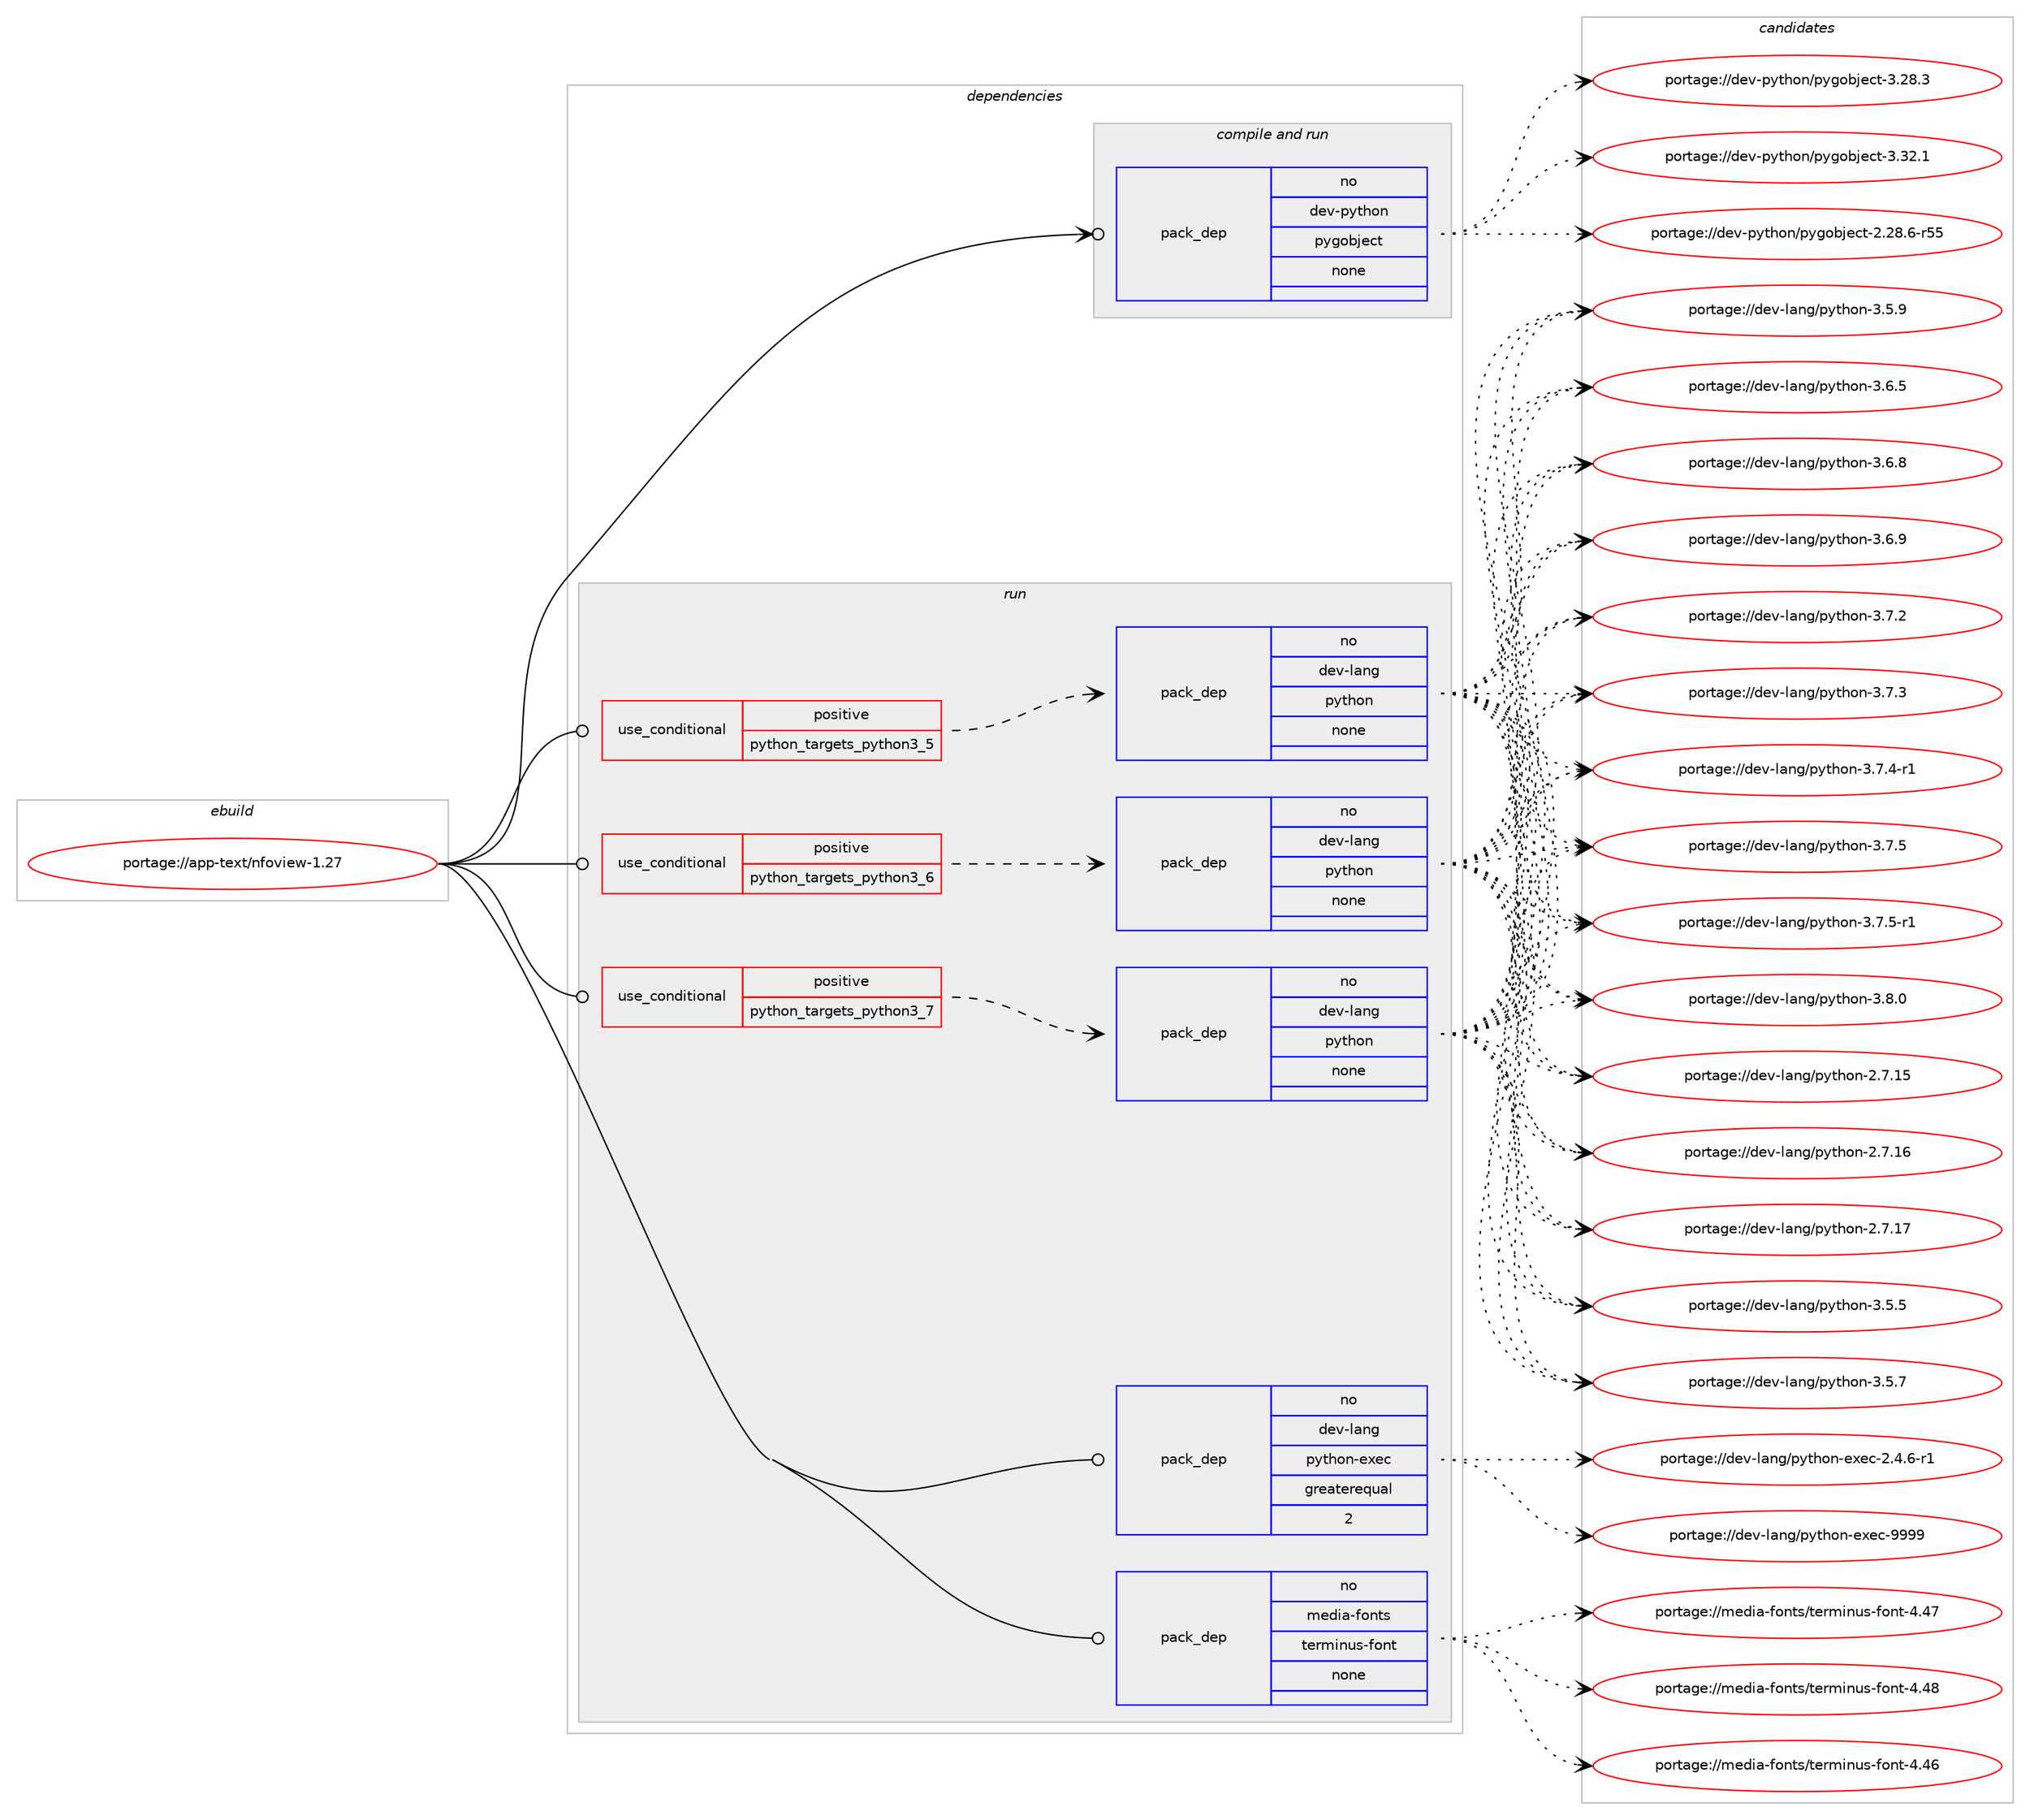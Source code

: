 digraph prolog {

# *************
# Graph options
# *************

newrank=true;
concentrate=true;
compound=true;
graph [rankdir=LR,fontname=Helvetica,fontsize=10,ranksep=1.5];#, ranksep=2.5, nodesep=0.2];
edge  [arrowhead=vee];
node  [fontname=Helvetica,fontsize=10];

# **********
# The ebuild
# **********

subgraph cluster_leftcol {
color=gray;
rank=same;
label=<<i>ebuild</i>>;
id [label="portage://app-text/nfoview-1.27", color=red, width=4, href="../app-text/nfoview-1.27.svg"];
}

# ****************
# The dependencies
# ****************

subgraph cluster_midcol {
color=gray;
label=<<i>dependencies</i>>;
subgraph cluster_compile {
fillcolor="#eeeeee";
style=filled;
label=<<i>compile</i>>;
}
subgraph cluster_compileandrun {
fillcolor="#eeeeee";
style=filled;
label=<<i>compile and run</i>>;
subgraph pack33774 {
dependency45605 [label=<<TABLE BORDER="0" CELLBORDER="1" CELLSPACING="0" CELLPADDING="4" WIDTH="220"><TR><TD ROWSPAN="6" CELLPADDING="30">pack_dep</TD></TR><TR><TD WIDTH="110">no</TD></TR><TR><TD>dev-python</TD></TR><TR><TD>pygobject</TD></TR><TR><TD>none</TD></TR><TR><TD></TD></TR></TABLE>>, shape=none, color=blue];
}
id:e -> dependency45605:w [weight=20,style="solid",arrowhead="odotvee"];
}
subgraph cluster_run {
fillcolor="#eeeeee";
style=filled;
label=<<i>run</i>>;
subgraph cond11042 {
dependency45606 [label=<<TABLE BORDER="0" CELLBORDER="1" CELLSPACING="0" CELLPADDING="4"><TR><TD ROWSPAN="3" CELLPADDING="10">use_conditional</TD></TR><TR><TD>positive</TD></TR><TR><TD>python_targets_python3_5</TD></TR></TABLE>>, shape=none, color=red];
subgraph pack33775 {
dependency45607 [label=<<TABLE BORDER="0" CELLBORDER="1" CELLSPACING="0" CELLPADDING="4" WIDTH="220"><TR><TD ROWSPAN="6" CELLPADDING="30">pack_dep</TD></TR><TR><TD WIDTH="110">no</TD></TR><TR><TD>dev-lang</TD></TR><TR><TD>python</TD></TR><TR><TD>none</TD></TR><TR><TD></TD></TR></TABLE>>, shape=none, color=blue];
}
dependency45606:e -> dependency45607:w [weight=20,style="dashed",arrowhead="vee"];
}
id:e -> dependency45606:w [weight=20,style="solid",arrowhead="odot"];
subgraph cond11043 {
dependency45608 [label=<<TABLE BORDER="0" CELLBORDER="1" CELLSPACING="0" CELLPADDING="4"><TR><TD ROWSPAN="3" CELLPADDING="10">use_conditional</TD></TR><TR><TD>positive</TD></TR><TR><TD>python_targets_python3_6</TD></TR></TABLE>>, shape=none, color=red];
subgraph pack33776 {
dependency45609 [label=<<TABLE BORDER="0" CELLBORDER="1" CELLSPACING="0" CELLPADDING="4" WIDTH="220"><TR><TD ROWSPAN="6" CELLPADDING="30">pack_dep</TD></TR><TR><TD WIDTH="110">no</TD></TR><TR><TD>dev-lang</TD></TR><TR><TD>python</TD></TR><TR><TD>none</TD></TR><TR><TD></TD></TR></TABLE>>, shape=none, color=blue];
}
dependency45608:e -> dependency45609:w [weight=20,style="dashed",arrowhead="vee"];
}
id:e -> dependency45608:w [weight=20,style="solid",arrowhead="odot"];
subgraph cond11044 {
dependency45610 [label=<<TABLE BORDER="0" CELLBORDER="1" CELLSPACING="0" CELLPADDING="4"><TR><TD ROWSPAN="3" CELLPADDING="10">use_conditional</TD></TR><TR><TD>positive</TD></TR><TR><TD>python_targets_python3_7</TD></TR></TABLE>>, shape=none, color=red];
subgraph pack33777 {
dependency45611 [label=<<TABLE BORDER="0" CELLBORDER="1" CELLSPACING="0" CELLPADDING="4" WIDTH="220"><TR><TD ROWSPAN="6" CELLPADDING="30">pack_dep</TD></TR><TR><TD WIDTH="110">no</TD></TR><TR><TD>dev-lang</TD></TR><TR><TD>python</TD></TR><TR><TD>none</TD></TR><TR><TD></TD></TR></TABLE>>, shape=none, color=blue];
}
dependency45610:e -> dependency45611:w [weight=20,style="dashed",arrowhead="vee"];
}
id:e -> dependency45610:w [weight=20,style="solid",arrowhead="odot"];
subgraph pack33778 {
dependency45612 [label=<<TABLE BORDER="0" CELLBORDER="1" CELLSPACING="0" CELLPADDING="4" WIDTH="220"><TR><TD ROWSPAN="6" CELLPADDING="30">pack_dep</TD></TR><TR><TD WIDTH="110">no</TD></TR><TR><TD>dev-lang</TD></TR><TR><TD>python-exec</TD></TR><TR><TD>greaterequal</TD></TR><TR><TD>2</TD></TR></TABLE>>, shape=none, color=blue];
}
id:e -> dependency45612:w [weight=20,style="solid",arrowhead="odot"];
subgraph pack33779 {
dependency45613 [label=<<TABLE BORDER="0" CELLBORDER="1" CELLSPACING="0" CELLPADDING="4" WIDTH="220"><TR><TD ROWSPAN="6" CELLPADDING="30">pack_dep</TD></TR><TR><TD WIDTH="110">no</TD></TR><TR><TD>media-fonts</TD></TR><TR><TD>terminus-font</TD></TR><TR><TD>none</TD></TR><TR><TD></TD></TR></TABLE>>, shape=none, color=blue];
}
id:e -> dependency45613:w [weight=20,style="solid",arrowhead="odot"];
}
}

# **************
# The candidates
# **************

subgraph cluster_choices {
rank=same;
color=gray;
label=<<i>candidates</i>>;

subgraph choice33774 {
color=black;
nodesep=1;
choiceportage1001011184511212111610411111047112121103111981061019911645504650564654451145353 [label="portage://dev-python/pygobject-2.28.6-r55", color=red, width=4,href="../dev-python/pygobject-2.28.6-r55.svg"];
choiceportage1001011184511212111610411111047112121103111981061019911645514650564651 [label="portage://dev-python/pygobject-3.28.3", color=red, width=4,href="../dev-python/pygobject-3.28.3.svg"];
choiceportage1001011184511212111610411111047112121103111981061019911645514651504649 [label="portage://dev-python/pygobject-3.32.1", color=red, width=4,href="../dev-python/pygobject-3.32.1.svg"];
dependency45605:e -> choiceportage1001011184511212111610411111047112121103111981061019911645504650564654451145353:w [style=dotted,weight="100"];
dependency45605:e -> choiceportage1001011184511212111610411111047112121103111981061019911645514650564651:w [style=dotted,weight="100"];
dependency45605:e -> choiceportage1001011184511212111610411111047112121103111981061019911645514651504649:w [style=dotted,weight="100"];
}
subgraph choice33775 {
color=black;
nodesep=1;
choiceportage10010111845108971101034711212111610411111045504655464953 [label="portage://dev-lang/python-2.7.15", color=red, width=4,href="../dev-lang/python-2.7.15.svg"];
choiceportage10010111845108971101034711212111610411111045504655464954 [label="portage://dev-lang/python-2.7.16", color=red, width=4,href="../dev-lang/python-2.7.16.svg"];
choiceportage10010111845108971101034711212111610411111045504655464955 [label="portage://dev-lang/python-2.7.17", color=red, width=4,href="../dev-lang/python-2.7.17.svg"];
choiceportage100101118451089711010347112121116104111110455146534653 [label="portage://dev-lang/python-3.5.5", color=red, width=4,href="../dev-lang/python-3.5.5.svg"];
choiceportage100101118451089711010347112121116104111110455146534655 [label="portage://dev-lang/python-3.5.7", color=red, width=4,href="../dev-lang/python-3.5.7.svg"];
choiceportage100101118451089711010347112121116104111110455146534657 [label="portage://dev-lang/python-3.5.9", color=red, width=4,href="../dev-lang/python-3.5.9.svg"];
choiceportage100101118451089711010347112121116104111110455146544653 [label="portage://dev-lang/python-3.6.5", color=red, width=4,href="../dev-lang/python-3.6.5.svg"];
choiceportage100101118451089711010347112121116104111110455146544656 [label="portage://dev-lang/python-3.6.8", color=red, width=4,href="../dev-lang/python-3.6.8.svg"];
choiceportage100101118451089711010347112121116104111110455146544657 [label="portage://dev-lang/python-3.6.9", color=red, width=4,href="../dev-lang/python-3.6.9.svg"];
choiceportage100101118451089711010347112121116104111110455146554650 [label="portage://dev-lang/python-3.7.2", color=red, width=4,href="../dev-lang/python-3.7.2.svg"];
choiceportage100101118451089711010347112121116104111110455146554651 [label="portage://dev-lang/python-3.7.3", color=red, width=4,href="../dev-lang/python-3.7.3.svg"];
choiceportage1001011184510897110103471121211161041111104551465546524511449 [label="portage://dev-lang/python-3.7.4-r1", color=red, width=4,href="../dev-lang/python-3.7.4-r1.svg"];
choiceportage100101118451089711010347112121116104111110455146554653 [label="portage://dev-lang/python-3.7.5", color=red, width=4,href="../dev-lang/python-3.7.5.svg"];
choiceportage1001011184510897110103471121211161041111104551465546534511449 [label="portage://dev-lang/python-3.7.5-r1", color=red, width=4,href="../dev-lang/python-3.7.5-r1.svg"];
choiceportage100101118451089711010347112121116104111110455146564648 [label="portage://dev-lang/python-3.8.0", color=red, width=4,href="../dev-lang/python-3.8.0.svg"];
dependency45607:e -> choiceportage10010111845108971101034711212111610411111045504655464953:w [style=dotted,weight="100"];
dependency45607:e -> choiceportage10010111845108971101034711212111610411111045504655464954:w [style=dotted,weight="100"];
dependency45607:e -> choiceportage10010111845108971101034711212111610411111045504655464955:w [style=dotted,weight="100"];
dependency45607:e -> choiceportage100101118451089711010347112121116104111110455146534653:w [style=dotted,weight="100"];
dependency45607:e -> choiceportage100101118451089711010347112121116104111110455146534655:w [style=dotted,weight="100"];
dependency45607:e -> choiceportage100101118451089711010347112121116104111110455146534657:w [style=dotted,weight="100"];
dependency45607:e -> choiceportage100101118451089711010347112121116104111110455146544653:w [style=dotted,weight="100"];
dependency45607:e -> choiceportage100101118451089711010347112121116104111110455146544656:w [style=dotted,weight="100"];
dependency45607:e -> choiceportage100101118451089711010347112121116104111110455146544657:w [style=dotted,weight="100"];
dependency45607:e -> choiceportage100101118451089711010347112121116104111110455146554650:w [style=dotted,weight="100"];
dependency45607:e -> choiceportage100101118451089711010347112121116104111110455146554651:w [style=dotted,weight="100"];
dependency45607:e -> choiceportage1001011184510897110103471121211161041111104551465546524511449:w [style=dotted,weight="100"];
dependency45607:e -> choiceportage100101118451089711010347112121116104111110455146554653:w [style=dotted,weight="100"];
dependency45607:e -> choiceportage1001011184510897110103471121211161041111104551465546534511449:w [style=dotted,weight="100"];
dependency45607:e -> choiceportage100101118451089711010347112121116104111110455146564648:w [style=dotted,weight="100"];
}
subgraph choice33776 {
color=black;
nodesep=1;
choiceportage10010111845108971101034711212111610411111045504655464953 [label="portage://dev-lang/python-2.7.15", color=red, width=4,href="../dev-lang/python-2.7.15.svg"];
choiceportage10010111845108971101034711212111610411111045504655464954 [label="portage://dev-lang/python-2.7.16", color=red, width=4,href="../dev-lang/python-2.7.16.svg"];
choiceportage10010111845108971101034711212111610411111045504655464955 [label="portage://dev-lang/python-2.7.17", color=red, width=4,href="../dev-lang/python-2.7.17.svg"];
choiceportage100101118451089711010347112121116104111110455146534653 [label="portage://dev-lang/python-3.5.5", color=red, width=4,href="../dev-lang/python-3.5.5.svg"];
choiceportage100101118451089711010347112121116104111110455146534655 [label="portage://dev-lang/python-3.5.7", color=red, width=4,href="../dev-lang/python-3.5.7.svg"];
choiceportage100101118451089711010347112121116104111110455146534657 [label="portage://dev-lang/python-3.5.9", color=red, width=4,href="../dev-lang/python-3.5.9.svg"];
choiceportage100101118451089711010347112121116104111110455146544653 [label="portage://dev-lang/python-3.6.5", color=red, width=4,href="../dev-lang/python-3.6.5.svg"];
choiceportage100101118451089711010347112121116104111110455146544656 [label="portage://dev-lang/python-3.6.8", color=red, width=4,href="../dev-lang/python-3.6.8.svg"];
choiceportage100101118451089711010347112121116104111110455146544657 [label="portage://dev-lang/python-3.6.9", color=red, width=4,href="../dev-lang/python-3.6.9.svg"];
choiceportage100101118451089711010347112121116104111110455146554650 [label="portage://dev-lang/python-3.7.2", color=red, width=4,href="../dev-lang/python-3.7.2.svg"];
choiceportage100101118451089711010347112121116104111110455146554651 [label="portage://dev-lang/python-3.7.3", color=red, width=4,href="../dev-lang/python-3.7.3.svg"];
choiceportage1001011184510897110103471121211161041111104551465546524511449 [label="portage://dev-lang/python-3.7.4-r1", color=red, width=4,href="../dev-lang/python-3.7.4-r1.svg"];
choiceportage100101118451089711010347112121116104111110455146554653 [label="portage://dev-lang/python-3.7.5", color=red, width=4,href="../dev-lang/python-3.7.5.svg"];
choiceportage1001011184510897110103471121211161041111104551465546534511449 [label="portage://dev-lang/python-3.7.5-r1", color=red, width=4,href="../dev-lang/python-3.7.5-r1.svg"];
choiceportage100101118451089711010347112121116104111110455146564648 [label="portage://dev-lang/python-3.8.0", color=red, width=4,href="../dev-lang/python-3.8.0.svg"];
dependency45609:e -> choiceportage10010111845108971101034711212111610411111045504655464953:w [style=dotted,weight="100"];
dependency45609:e -> choiceportage10010111845108971101034711212111610411111045504655464954:w [style=dotted,weight="100"];
dependency45609:e -> choiceportage10010111845108971101034711212111610411111045504655464955:w [style=dotted,weight="100"];
dependency45609:e -> choiceportage100101118451089711010347112121116104111110455146534653:w [style=dotted,weight="100"];
dependency45609:e -> choiceportage100101118451089711010347112121116104111110455146534655:w [style=dotted,weight="100"];
dependency45609:e -> choiceportage100101118451089711010347112121116104111110455146534657:w [style=dotted,weight="100"];
dependency45609:e -> choiceportage100101118451089711010347112121116104111110455146544653:w [style=dotted,weight="100"];
dependency45609:e -> choiceportage100101118451089711010347112121116104111110455146544656:w [style=dotted,weight="100"];
dependency45609:e -> choiceportage100101118451089711010347112121116104111110455146544657:w [style=dotted,weight="100"];
dependency45609:e -> choiceportage100101118451089711010347112121116104111110455146554650:w [style=dotted,weight="100"];
dependency45609:e -> choiceportage100101118451089711010347112121116104111110455146554651:w [style=dotted,weight="100"];
dependency45609:e -> choiceportage1001011184510897110103471121211161041111104551465546524511449:w [style=dotted,weight="100"];
dependency45609:e -> choiceportage100101118451089711010347112121116104111110455146554653:w [style=dotted,weight="100"];
dependency45609:e -> choiceportage1001011184510897110103471121211161041111104551465546534511449:w [style=dotted,weight="100"];
dependency45609:e -> choiceportage100101118451089711010347112121116104111110455146564648:w [style=dotted,weight="100"];
}
subgraph choice33777 {
color=black;
nodesep=1;
choiceportage10010111845108971101034711212111610411111045504655464953 [label="portage://dev-lang/python-2.7.15", color=red, width=4,href="../dev-lang/python-2.7.15.svg"];
choiceportage10010111845108971101034711212111610411111045504655464954 [label="portage://dev-lang/python-2.7.16", color=red, width=4,href="../dev-lang/python-2.7.16.svg"];
choiceportage10010111845108971101034711212111610411111045504655464955 [label="portage://dev-lang/python-2.7.17", color=red, width=4,href="../dev-lang/python-2.7.17.svg"];
choiceportage100101118451089711010347112121116104111110455146534653 [label="portage://dev-lang/python-3.5.5", color=red, width=4,href="../dev-lang/python-3.5.5.svg"];
choiceportage100101118451089711010347112121116104111110455146534655 [label="portage://dev-lang/python-3.5.7", color=red, width=4,href="../dev-lang/python-3.5.7.svg"];
choiceportage100101118451089711010347112121116104111110455146534657 [label="portage://dev-lang/python-3.5.9", color=red, width=4,href="../dev-lang/python-3.5.9.svg"];
choiceportage100101118451089711010347112121116104111110455146544653 [label="portage://dev-lang/python-3.6.5", color=red, width=4,href="../dev-lang/python-3.6.5.svg"];
choiceportage100101118451089711010347112121116104111110455146544656 [label="portage://dev-lang/python-3.6.8", color=red, width=4,href="../dev-lang/python-3.6.8.svg"];
choiceportage100101118451089711010347112121116104111110455146544657 [label="portage://dev-lang/python-3.6.9", color=red, width=4,href="../dev-lang/python-3.6.9.svg"];
choiceportage100101118451089711010347112121116104111110455146554650 [label="portage://dev-lang/python-3.7.2", color=red, width=4,href="../dev-lang/python-3.7.2.svg"];
choiceportage100101118451089711010347112121116104111110455146554651 [label="portage://dev-lang/python-3.7.3", color=red, width=4,href="../dev-lang/python-3.7.3.svg"];
choiceportage1001011184510897110103471121211161041111104551465546524511449 [label="portage://dev-lang/python-3.7.4-r1", color=red, width=4,href="../dev-lang/python-3.7.4-r1.svg"];
choiceportage100101118451089711010347112121116104111110455146554653 [label="portage://dev-lang/python-3.7.5", color=red, width=4,href="../dev-lang/python-3.7.5.svg"];
choiceportage1001011184510897110103471121211161041111104551465546534511449 [label="portage://dev-lang/python-3.7.5-r1", color=red, width=4,href="../dev-lang/python-3.7.5-r1.svg"];
choiceportage100101118451089711010347112121116104111110455146564648 [label="portage://dev-lang/python-3.8.0", color=red, width=4,href="../dev-lang/python-3.8.0.svg"];
dependency45611:e -> choiceportage10010111845108971101034711212111610411111045504655464953:w [style=dotted,weight="100"];
dependency45611:e -> choiceportage10010111845108971101034711212111610411111045504655464954:w [style=dotted,weight="100"];
dependency45611:e -> choiceportage10010111845108971101034711212111610411111045504655464955:w [style=dotted,weight="100"];
dependency45611:e -> choiceportage100101118451089711010347112121116104111110455146534653:w [style=dotted,weight="100"];
dependency45611:e -> choiceportage100101118451089711010347112121116104111110455146534655:w [style=dotted,weight="100"];
dependency45611:e -> choiceportage100101118451089711010347112121116104111110455146534657:w [style=dotted,weight="100"];
dependency45611:e -> choiceportage100101118451089711010347112121116104111110455146544653:w [style=dotted,weight="100"];
dependency45611:e -> choiceportage100101118451089711010347112121116104111110455146544656:w [style=dotted,weight="100"];
dependency45611:e -> choiceportage100101118451089711010347112121116104111110455146544657:w [style=dotted,weight="100"];
dependency45611:e -> choiceportage100101118451089711010347112121116104111110455146554650:w [style=dotted,weight="100"];
dependency45611:e -> choiceportage100101118451089711010347112121116104111110455146554651:w [style=dotted,weight="100"];
dependency45611:e -> choiceportage1001011184510897110103471121211161041111104551465546524511449:w [style=dotted,weight="100"];
dependency45611:e -> choiceportage100101118451089711010347112121116104111110455146554653:w [style=dotted,weight="100"];
dependency45611:e -> choiceportage1001011184510897110103471121211161041111104551465546534511449:w [style=dotted,weight="100"];
dependency45611:e -> choiceportage100101118451089711010347112121116104111110455146564648:w [style=dotted,weight="100"];
}
subgraph choice33778 {
color=black;
nodesep=1;
choiceportage10010111845108971101034711212111610411111045101120101994550465246544511449 [label="portage://dev-lang/python-exec-2.4.6-r1", color=red, width=4,href="../dev-lang/python-exec-2.4.6-r1.svg"];
choiceportage10010111845108971101034711212111610411111045101120101994557575757 [label="portage://dev-lang/python-exec-9999", color=red, width=4,href="../dev-lang/python-exec-9999.svg"];
dependency45612:e -> choiceportage10010111845108971101034711212111610411111045101120101994550465246544511449:w [style=dotted,weight="100"];
dependency45612:e -> choiceportage10010111845108971101034711212111610411111045101120101994557575757:w [style=dotted,weight="100"];
}
subgraph choice33779 {
color=black;
nodesep=1;
choiceportage109101100105974510211111011611547116101114109105110117115451021111101164552465254 [label="portage://media-fonts/terminus-font-4.46", color=red, width=4,href="../media-fonts/terminus-font-4.46.svg"];
choiceportage109101100105974510211111011611547116101114109105110117115451021111101164552465255 [label="portage://media-fonts/terminus-font-4.47", color=red, width=4,href="../media-fonts/terminus-font-4.47.svg"];
choiceportage109101100105974510211111011611547116101114109105110117115451021111101164552465256 [label="portage://media-fonts/terminus-font-4.48", color=red, width=4,href="../media-fonts/terminus-font-4.48.svg"];
dependency45613:e -> choiceportage109101100105974510211111011611547116101114109105110117115451021111101164552465254:w [style=dotted,weight="100"];
dependency45613:e -> choiceportage109101100105974510211111011611547116101114109105110117115451021111101164552465255:w [style=dotted,weight="100"];
dependency45613:e -> choiceportage109101100105974510211111011611547116101114109105110117115451021111101164552465256:w [style=dotted,weight="100"];
}
}

}
